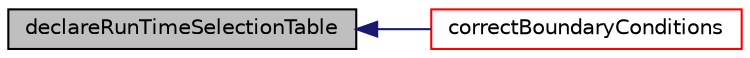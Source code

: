 digraph "declareRunTimeSelectionTable"
{
  bgcolor="transparent";
  edge [fontname="Helvetica",fontsize="10",labelfontname="Helvetica",labelfontsize="10"];
  node [fontname="Helvetica",fontsize="10",shape=record];
  rankdir="LR";
  Node316 [label="declareRunTimeSelectionTable",height=0.2,width=0.4,color="black", fillcolor="grey75", style="filled", fontcolor="black"];
  Node316 -> Node317 [dir="back",color="midnightblue",fontsize="10",style="solid",fontname="Helvetica"];
  Node317 [label="correctBoundaryConditions",height=0.2,width=0.4,color="red",URL="$a32269.html#a3600a89c068cd70021ee6d2cad2b41b3",tooltip="Temporary function to ensure the coupled boundary conditions of the. "];
}
